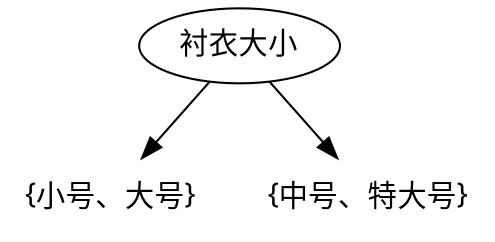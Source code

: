 digraph shirtBinaryWrong {
	node [fontname=STKAITI shape=plaintext]
	A [label="衬衣大小" shape=oval]
	B [label="{小号、大号}"]
	C [label="{中号、特大号}"]
	A -> B
	A -> C
}
